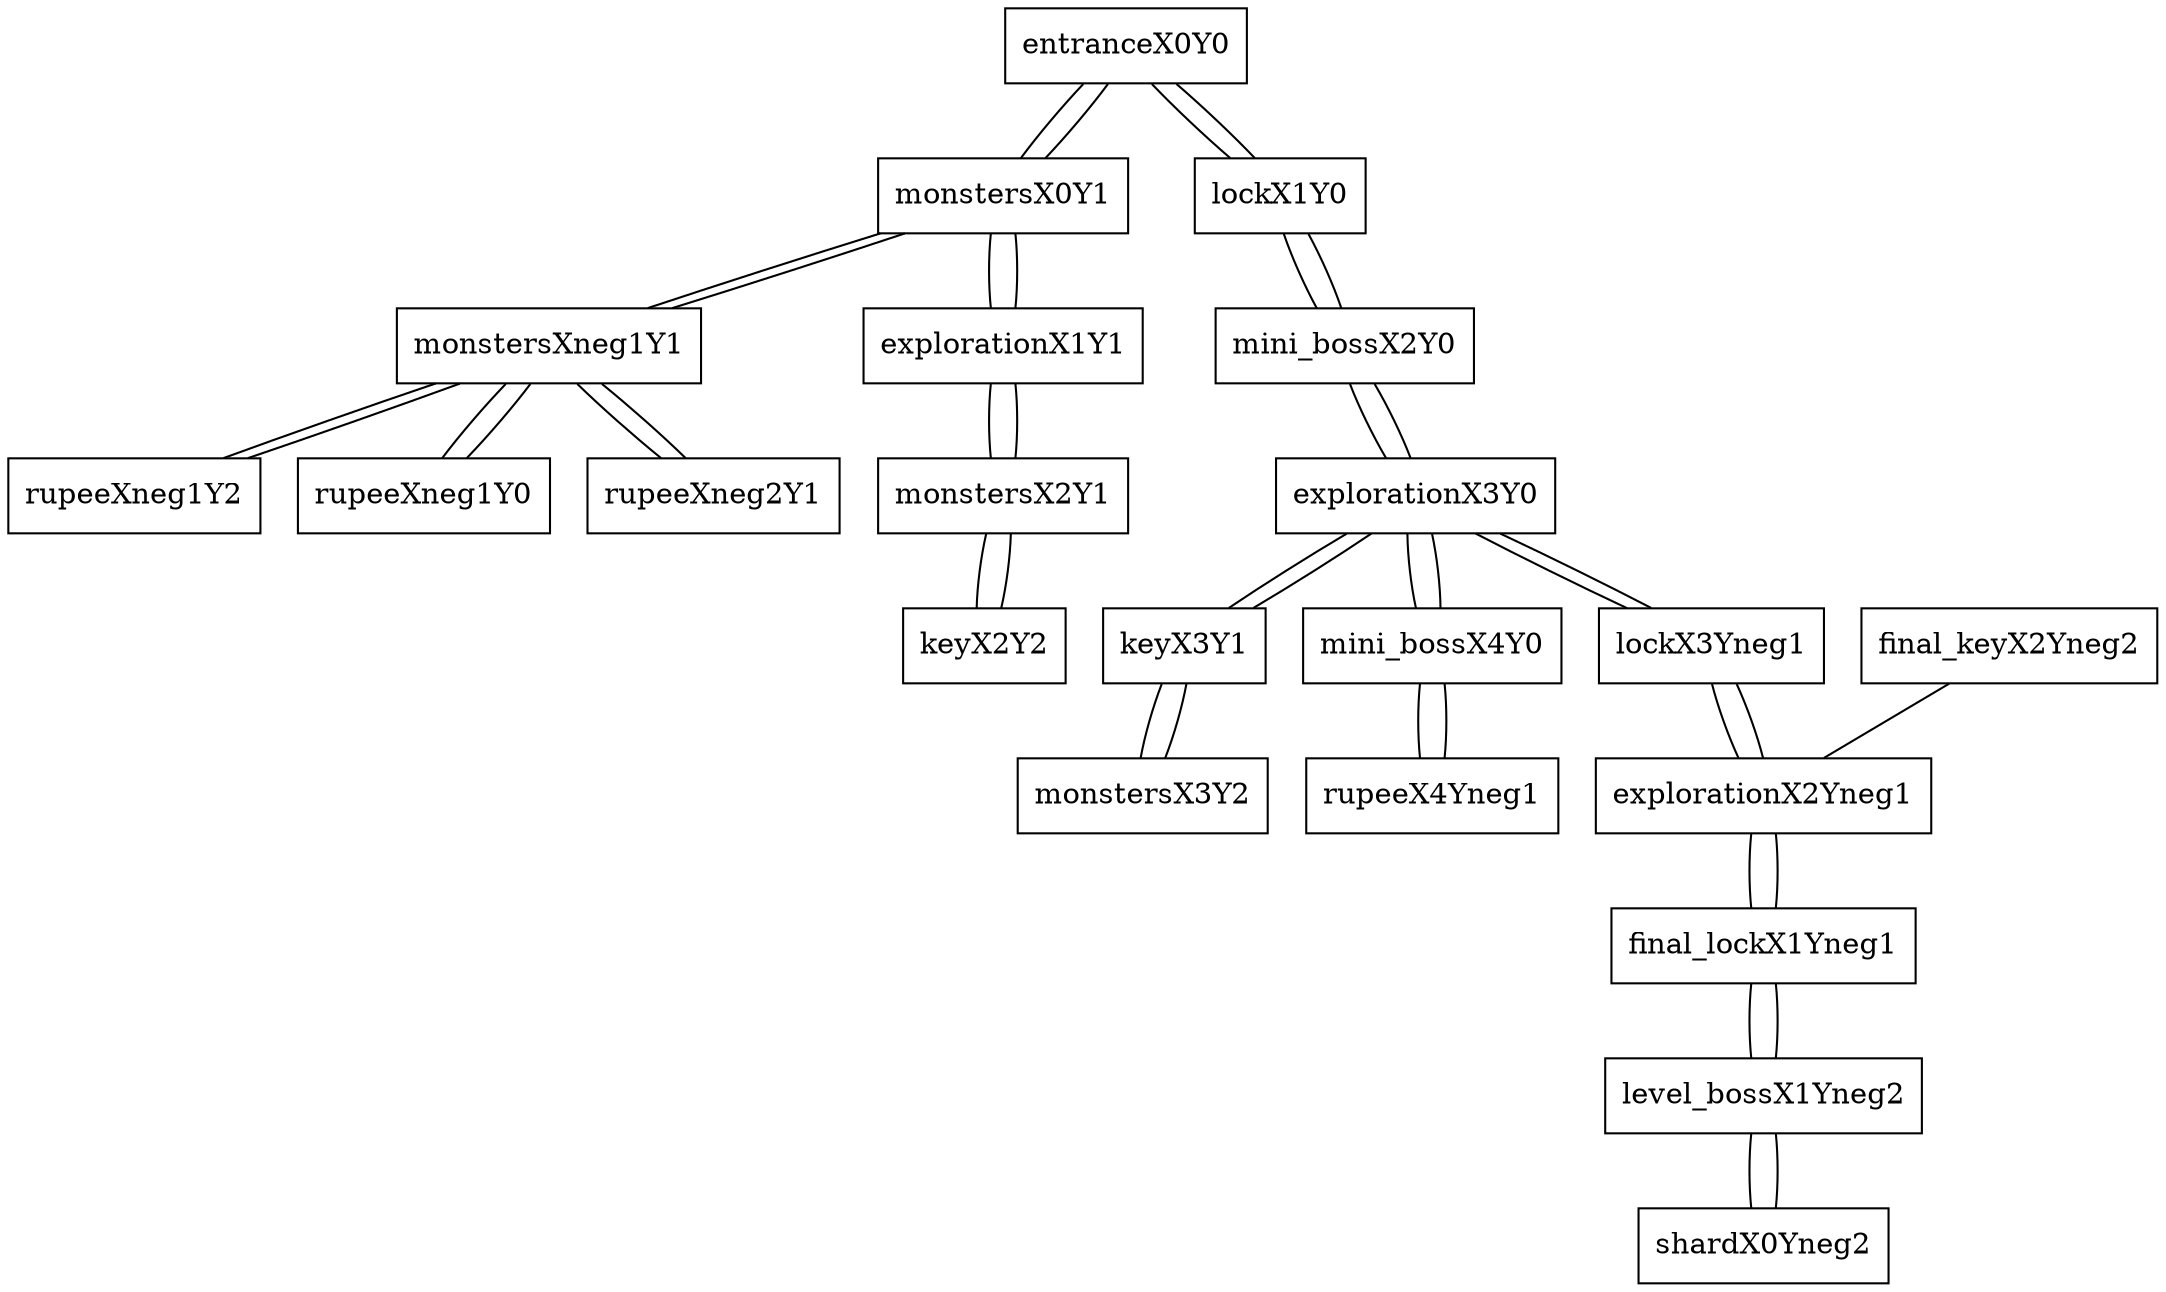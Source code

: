graph space {

node [shape="box"]; entranceX0Y0 [pad="1.5,0.0" pos="0,0!"]; monstersX0Y1 [pad="1.5,0.0" pos="0,1!"]; monstersXneg1Y1 [pad="1.5,0.0" pos="-1,1!"]; rupeeXneg1Y2 [pad="1.5,0.0" pos="-1,2!"]; rupeeXneg1Y0 [pad="1.5,0.0" pos="-1,0!"]; rupeeXneg2Y1 [pad="1.5,0.0" pos="-2,1!"]; explorationX1Y1 [pad="1.5,0.0" pos="1,1!"]; monstersX2Y1 [pad="1.5,0.0" pos="2,1!"]; keyX2Y2 [pad="1.5,0.0" pos="2,2!"]; lockX1Y0 [pad="1.5,0.0" pos="1,0!"]; mini_bossX2Y0 [pad="1.5,0.0" pos="2,0!"]; explorationX3Y0 [pad="1.5,0.0" pos="3,0!"]; keyX3Y1 [pad="1.5,0.0" pos="3,1!"]; monstersX3Y2 [pad="1.5,0.0" pos="3,2!"]; mini_bossX4Y0 [pad="1.5,0.0" pos="4,0!"]; rupeeX4Yneg1 [pad="1.5,0.0" pos="4,-1!"]; lockX3Yneg1 [pad="1.5,0.0" pos="3,-1!"]; explorationX2Yneg1 [pad="1.5,0.0" pos="2,-1!"]; final_keyX2Yneg2 [pad="1.5,0.0" pos="2,-2!"]; final_lockX1Yneg1 [pad="1.5,0.0" pos="1,-1!"]; level_bossX1Yneg2 [pad="1.5,0.0" pos="1,-2!"]; shardX0Yneg2 [pad="1.5,0.0" pos="0,-2!"]; 
entranceX0Y0 -- monstersX0Y1;
entranceX0Y0 -- lockX1Y0;
monstersX0Y1 -- monstersXneg1Y1;
monstersX0Y1 -- explorationX1Y1;
monstersX0Y1 -- entranceX0Y0;
monstersXneg1Y1 -- rupeeXneg1Y0;
monstersXneg1Y1 -- rupeeXneg2Y1;
monstersXneg1Y1 -- rupeeXneg1Y2;
monstersXneg1Y1 -- monstersX0Y1;
rupeeXneg1Y2 -- monstersXneg1Y1;
rupeeXneg1Y0 -- monstersXneg1Y1;
rupeeXneg2Y1 -- monstersXneg1Y1;
explorationX1Y1 -- monstersX0Y1;
explorationX1Y1 -- monstersX2Y1;
monstersX2Y1 -- explorationX1Y1;
monstersX2Y1 -- keyX2Y2;
keyX2Y2 -- monstersX2Y1;
lockX1Y0 -- entranceX0Y0;
lockX1Y0 -- mini_bossX2Y0;
mini_bossX2Y0 -- lockX1Y0;
mini_bossX2Y0 -- explorationX3Y0;
explorationX3Y0 -- mini_bossX2Y0;
explorationX3Y0 -- keyX3Y1;
explorationX3Y0 -- mini_bossX4Y0;
explorationX3Y0 -- lockX3Yneg1;
keyX3Y1 -- monstersX3Y2;
keyX3Y1 -- explorationX3Y0;
monstersX3Y2 -- keyX3Y1;
mini_bossX4Y0 -- explorationX3Y0;
mini_bossX4Y0 -- rupeeX4Yneg1;
rupeeX4Yneg1 -- mini_bossX4Y0;
lockX3Yneg1 -- explorationX2Yneg1;
lockX3Yneg1 -- explorationX3Y0;
explorationX2Yneg1 -- final_lockX1Yneg1;
explorationX2Yneg1 -- lockX3Yneg1;
final_keyX2Yneg2 -- explorationX2Yneg1;
final_lockX1Yneg1 -- explorationX2Yneg1;
final_lockX1Yneg1 -- level_bossX1Yneg2;
level_bossX1Yneg2 -- shardX0Yneg2;
level_bossX1Yneg2 -- final_lockX1Yneg1;
shardX0Yneg2 -- level_bossX1Yneg2;
}